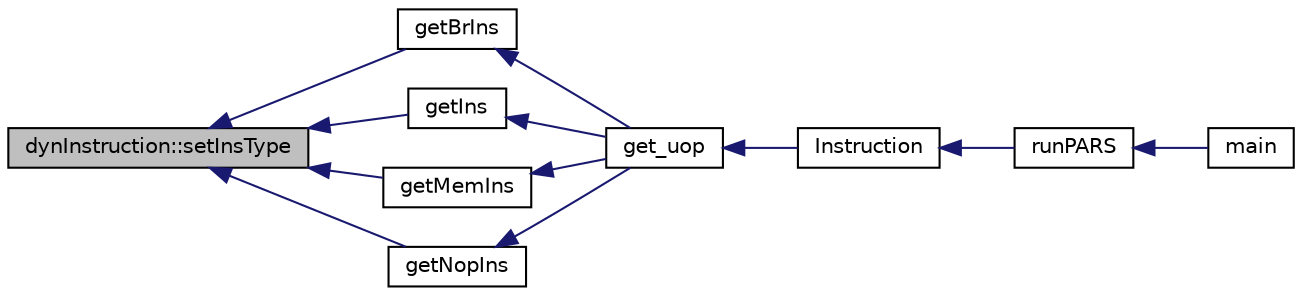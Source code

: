 digraph G
{
  edge [fontname="Helvetica",fontsize="10",labelfontname="Helvetica",labelfontsize="10"];
  node [fontname="Helvetica",fontsize="10",shape=record];
  rankdir=LR;
  Node1 [label="dynInstruction::setInsType",height=0.2,width=0.4,color="black", fillcolor="grey75", style="filled" fontcolor="black"];
  Node1 -> Node2 [dir=back,color="midnightblue",fontsize="10",style="solid"];
  Node2 [label="getBrIns",height=0.2,width=0.4,color="black", fillcolor="white", style="filled",URL="$uop__gen_8cpp.html#aa9b459ce84a7d93d13a3f1f3bf82088a"];
  Node2 -> Node3 [dir=back,color="midnightblue",fontsize="10",style="solid"];
  Node3 [label="get_uop",height=0.2,width=0.4,color="black", fillcolor="white", style="filled",URL="$uop__gen_8h.html#a6b129244e191a3f59375a31842557abd"];
  Node3 -> Node4 [dir=back,color="midnightblue",fontsize="10",style="solid"];
  Node4 [label="Instruction",height=0.2,width=0.4,color="black", fillcolor="white", style="filled",URL="$pars_8h.html#a4254ddc7317164f6cb03afabf4b11770"];
  Node4 -> Node5 [dir=back,color="midnightblue",fontsize="10",style="solid"];
  Node5 [label="runPARS",height=0.2,width=0.4,color="black", fillcolor="white", style="filled",URL="$pars_8h.html#ad31ce66601d158b499245c36353b1aef"];
  Node5 -> Node6 [dir=back,color="midnightblue",fontsize="10",style="solid"];
  Node6 [label="main",height=0.2,width=0.4,color="black", fillcolor="white", style="filled",URL="$main__pars_8cpp.html#a0ddf1224851353fc92bfbff6f499fa97"];
  Node1 -> Node7 [dir=back,color="midnightblue",fontsize="10",style="solid"];
  Node7 [label="getIns",height=0.2,width=0.4,color="black", fillcolor="white", style="filled",URL="$uop__gen_8cpp.html#a0ec88bd53fecf7e7ba1cb862d34db82d"];
  Node7 -> Node3 [dir=back,color="midnightblue",fontsize="10",style="solid"];
  Node1 -> Node8 [dir=back,color="midnightblue",fontsize="10",style="solid"];
  Node8 [label="getMemIns",height=0.2,width=0.4,color="black", fillcolor="white", style="filled",URL="$uop__gen_8cpp.html#a2dca73fb6683b99910bcad66c0cdf726"];
  Node8 -> Node3 [dir=back,color="midnightblue",fontsize="10",style="solid"];
  Node1 -> Node9 [dir=back,color="midnightblue",fontsize="10",style="solid"];
  Node9 [label="getNopIns",height=0.2,width=0.4,color="black", fillcolor="white", style="filled",URL="$uop__gen_8cpp.html#abd93f7dec3bc70a2e12dabcb528b00c5"];
  Node9 -> Node3 [dir=back,color="midnightblue",fontsize="10",style="solid"];
}
